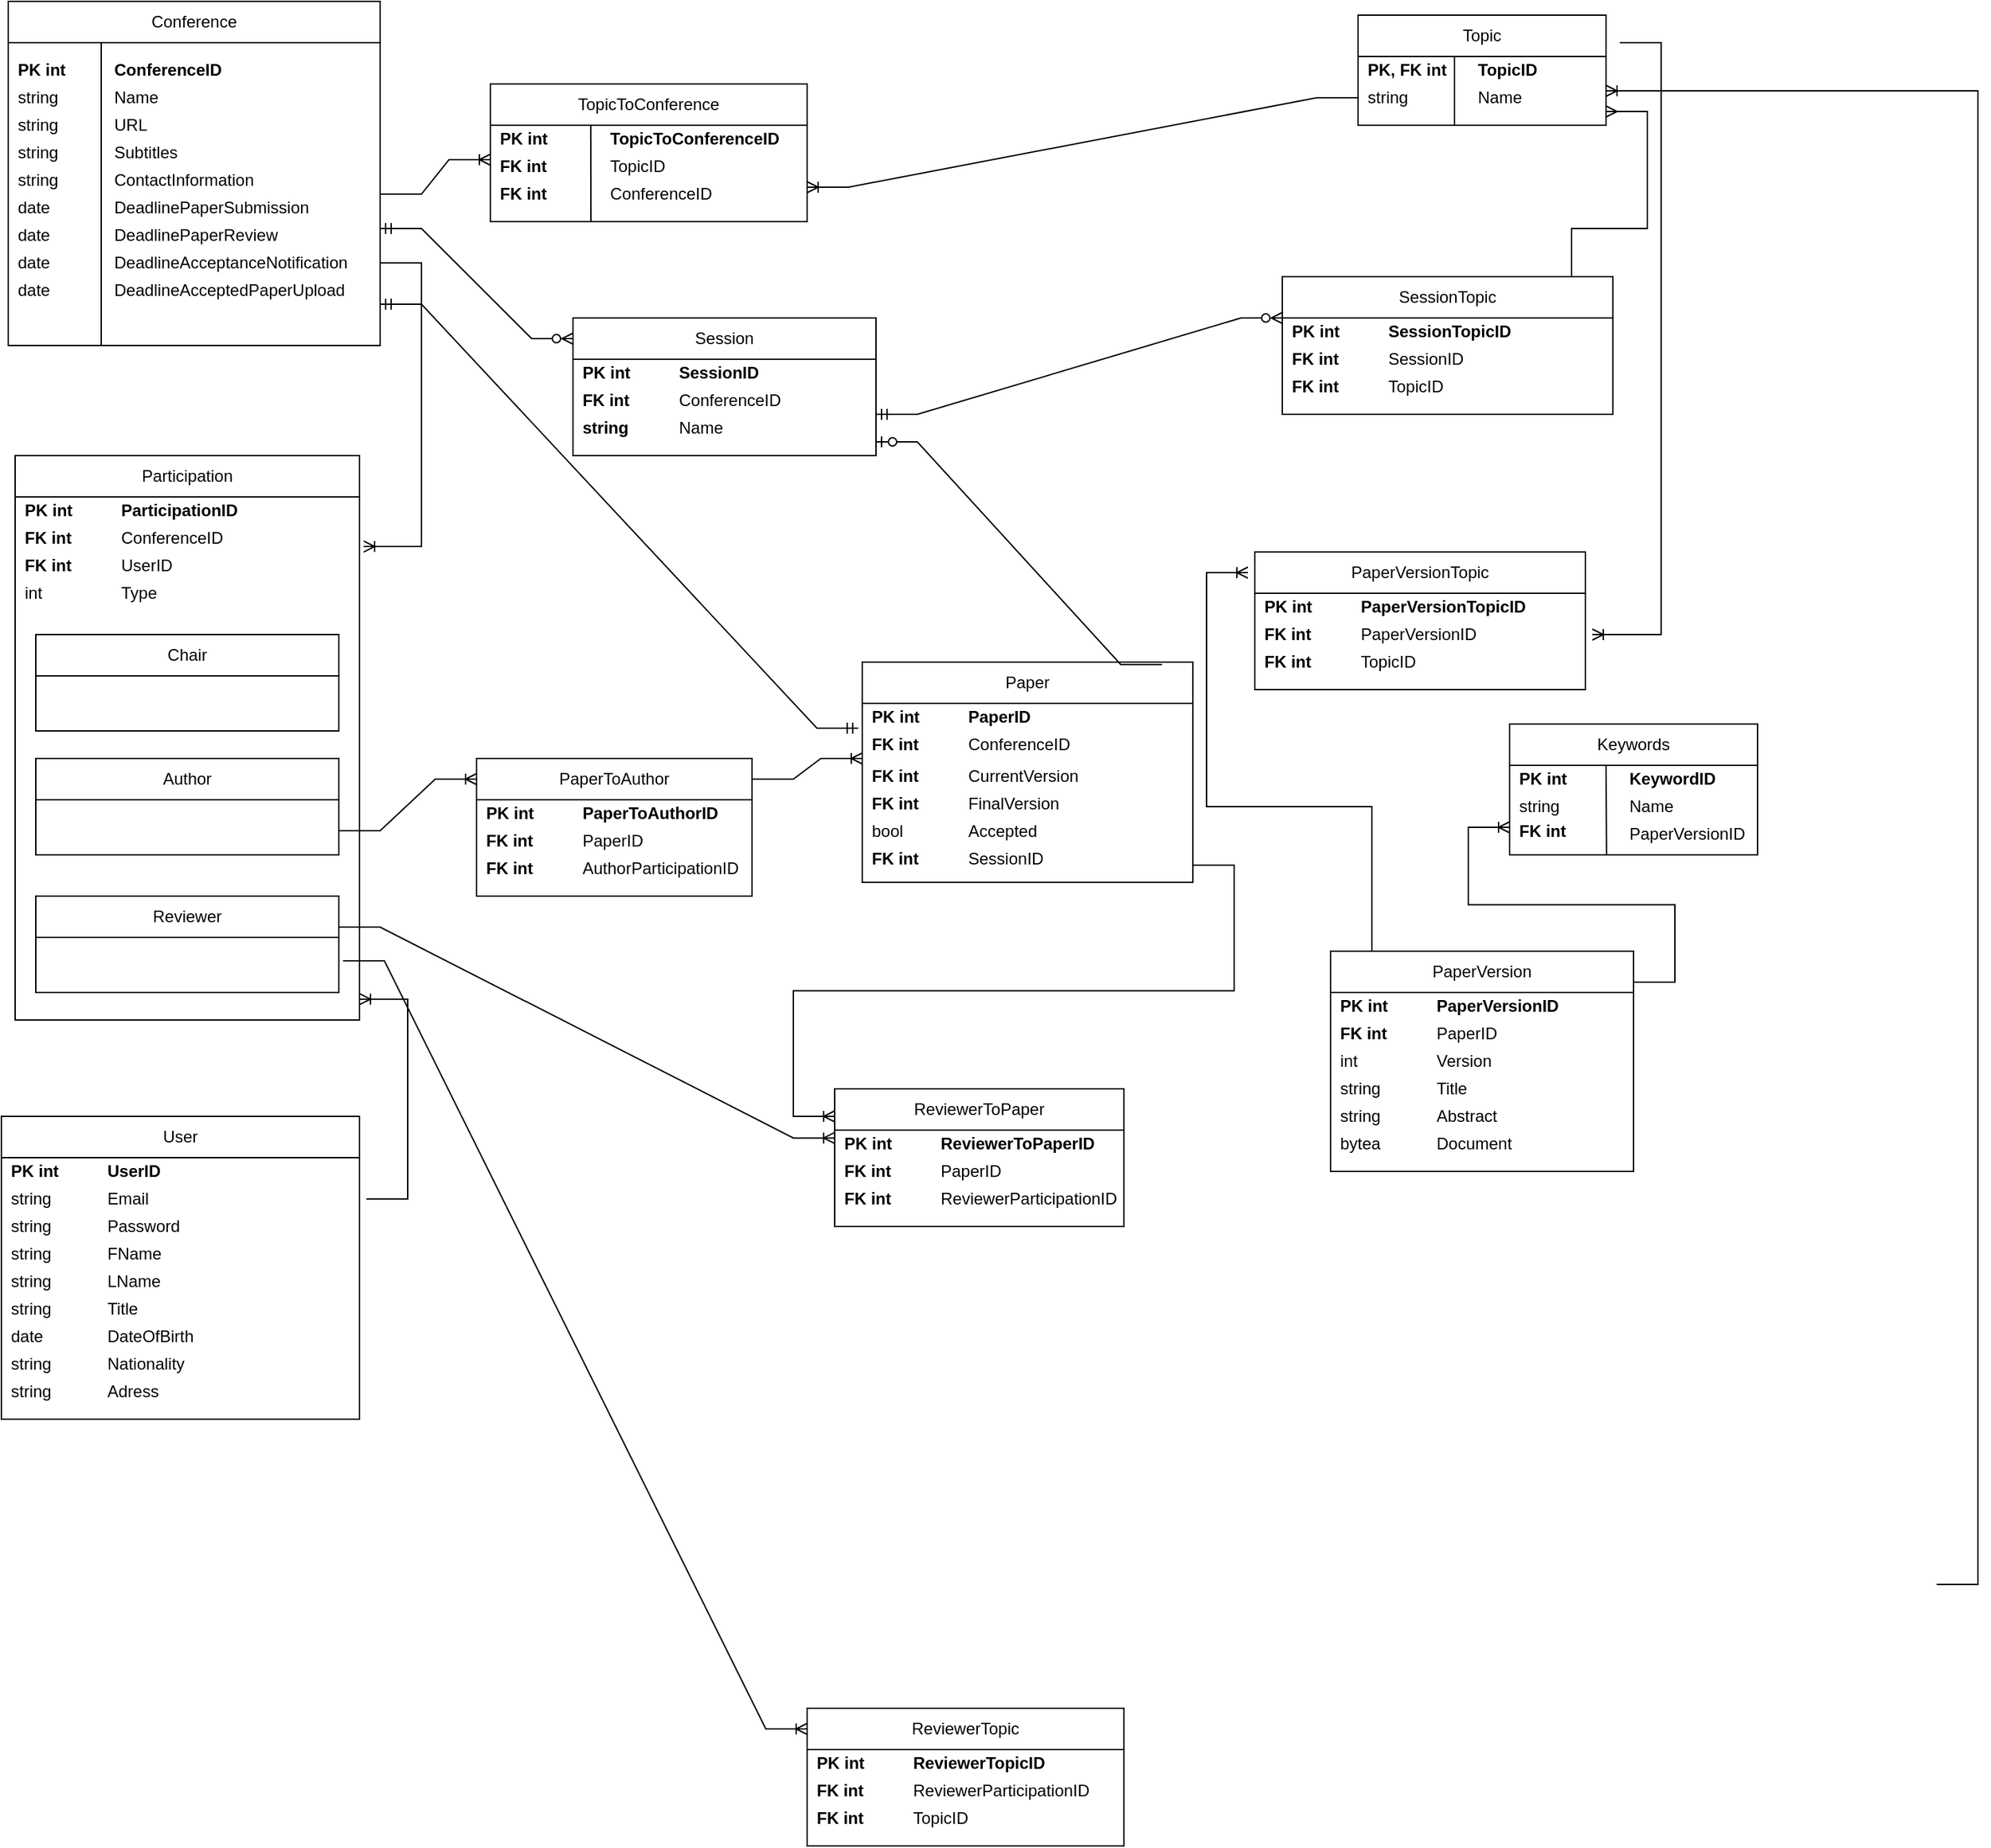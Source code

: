 <mxfile version="17.1.3" type="github">
  <diagram id="u2Ygboj-zfLdWeffpqkM" name="Page-1">
    <mxGraphModel dx="1138" dy="604" grid="1" gridSize="10" guides="1" tooltips="1" connect="1" arrows="1" fold="1" page="1" pageScale="1" pageWidth="850" pageHeight="1100" math="0" shadow="0">
      <root>
        <mxCell id="0" />
        <mxCell id="1" parent="0" />
        <mxCell id="QgBrxl4_QCWRq82KucZh-1" value="" style="rounded=0;whiteSpace=wrap;html=1;" vertex="1" parent="1">
          <mxGeometry x="20" y="30" width="270" height="250" as="geometry" />
        </mxCell>
        <mxCell id="QgBrxl4_QCWRq82KucZh-2" value="Conference" style="text;html=1;strokeColor=default;fillColor=none;align=center;verticalAlign=middle;whiteSpace=wrap;rounded=0;" vertex="1" parent="1">
          <mxGeometry x="20" y="30" width="270" height="30" as="geometry" />
        </mxCell>
        <mxCell id="QgBrxl4_QCWRq82KucZh-3" value="ConferenceID" style="text;html=1;strokeColor=none;fillColor=none;align=left;verticalAlign=middle;whiteSpace=wrap;rounded=0;spacingLeft=5;fontStyle=1" vertex="1" parent="1">
          <mxGeometry x="90" y="70" width="200" height="20" as="geometry" />
        </mxCell>
        <mxCell id="QgBrxl4_QCWRq82KucZh-5" value="Name" style="text;html=1;strokeColor=none;fillColor=none;align=left;verticalAlign=middle;whiteSpace=wrap;rounded=0;spacingLeft=5;" vertex="1" parent="1">
          <mxGeometry x="90" y="90" width="200" height="20" as="geometry" />
        </mxCell>
        <mxCell id="QgBrxl4_QCWRq82KucZh-6" value="URL" style="text;html=1;strokeColor=none;fillColor=none;align=left;verticalAlign=middle;whiteSpace=wrap;rounded=0;spacingLeft=5;" vertex="1" parent="1">
          <mxGeometry x="90" y="110" width="200" height="20" as="geometry" />
        </mxCell>
        <mxCell id="QgBrxl4_QCWRq82KucZh-7" value="Subtitles" style="text;html=1;strokeColor=none;fillColor=none;align=left;verticalAlign=middle;whiteSpace=wrap;rounded=0;spacingLeft=5;" vertex="1" parent="1">
          <mxGeometry x="90" y="130" width="200" height="20" as="geometry" />
        </mxCell>
        <mxCell id="QgBrxl4_QCWRq82KucZh-8" value="ContactInformation" style="text;html=1;strokeColor=none;fillColor=none;align=left;verticalAlign=middle;whiteSpace=wrap;rounded=0;spacingLeft=5;" vertex="1" parent="1">
          <mxGeometry x="90" y="150" width="200" height="20" as="geometry" />
        </mxCell>
        <mxCell id="QgBrxl4_QCWRq82KucZh-9" value="DeadlinePaperSubmission" style="text;html=1;strokeColor=none;fillColor=none;align=left;verticalAlign=middle;whiteSpace=wrap;rounded=0;spacingLeft=5;" vertex="1" parent="1">
          <mxGeometry x="90" y="170" width="200" height="20" as="geometry" />
        </mxCell>
        <mxCell id="QgBrxl4_QCWRq82KucZh-10" value="DeadlinePaperReview" style="text;html=1;strokeColor=none;fillColor=none;align=left;verticalAlign=middle;whiteSpace=wrap;rounded=0;spacingLeft=5;" vertex="1" parent="1">
          <mxGeometry x="90" y="190" width="200" height="20" as="geometry" />
        </mxCell>
        <mxCell id="QgBrxl4_QCWRq82KucZh-11" value="DeadlineAcceptanceNotification" style="text;html=1;strokeColor=none;fillColor=none;align=left;verticalAlign=middle;whiteSpace=wrap;rounded=0;spacingLeft=5;" vertex="1" parent="1">
          <mxGeometry x="90" y="210" width="200" height="20" as="geometry" />
        </mxCell>
        <mxCell id="QgBrxl4_QCWRq82KucZh-12" value="DeadlineAcceptedPaperUpload" style="text;html=1;strokeColor=none;fillColor=none;align=left;verticalAlign=middle;whiteSpace=wrap;rounded=0;spacingLeft=5;" vertex="1" parent="1">
          <mxGeometry x="90" y="230" width="200" height="20" as="geometry" />
        </mxCell>
        <mxCell id="QgBrxl4_QCWRq82KucZh-13" value="PK int" style="text;html=1;strokeColor=none;fillColor=none;align=left;verticalAlign=middle;whiteSpace=wrap;rounded=0;spacingLeft=5;fontStyle=1" vertex="1" parent="1">
          <mxGeometry x="20" y="70" width="70" height="20" as="geometry" />
        </mxCell>
        <mxCell id="QgBrxl4_QCWRq82KucZh-14" value="string" style="text;html=1;strokeColor=none;fillColor=none;align=left;verticalAlign=middle;whiteSpace=wrap;rounded=0;spacingLeft=5;" vertex="1" parent="1">
          <mxGeometry x="20" y="90" width="70" height="20" as="geometry" />
        </mxCell>
        <mxCell id="QgBrxl4_QCWRq82KucZh-15" value="string" style="text;html=1;strokeColor=none;fillColor=none;align=left;verticalAlign=middle;whiteSpace=wrap;rounded=0;spacingLeft=5;" vertex="1" parent="1">
          <mxGeometry x="20" y="110" width="70" height="20" as="geometry" />
        </mxCell>
        <mxCell id="QgBrxl4_QCWRq82KucZh-16" value="string" style="text;html=1;strokeColor=none;fillColor=none;align=left;verticalAlign=middle;whiteSpace=wrap;rounded=0;spacingLeft=5;" vertex="1" parent="1">
          <mxGeometry x="20" y="130" width="70" height="20" as="geometry" />
        </mxCell>
        <mxCell id="QgBrxl4_QCWRq82KucZh-17" value="string" style="text;html=1;strokeColor=none;fillColor=none;align=left;verticalAlign=middle;whiteSpace=wrap;rounded=0;spacingLeft=5;" vertex="1" parent="1">
          <mxGeometry x="20" y="150" width="70" height="20" as="geometry" />
        </mxCell>
        <mxCell id="QgBrxl4_QCWRq82KucZh-18" value="date" style="text;html=1;strokeColor=none;fillColor=none;align=left;verticalAlign=middle;whiteSpace=wrap;rounded=0;spacingLeft=5;" vertex="1" parent="1">
          <mxGeometry x="20" y="170" width="70" height="20" as="geometry" />
        </mxCell>
        <mxCell id="QgBrxl4_QCWRq82KucZh-19" value="date" style="text;html=1;strokeColor=none;fillColor=none;align=left;verticalAlign=middle;whiteSpace=wrap;rounded=0;spacingLeft=5;" vertex="1" parent="1">
          <mxGeometry x="20" y="190" width="70" height="20" as="geometry" />
        </mxCell>
        <mxCell id="QgBrxl4_QCWRq82KucZh-20" value="date" style="text;html=1;strokeColor=none;fillColor=none;align=left;verticalAlign=middle;whiteSpace=wrap;rounded=0;spacingLeft=5;" vertex="1" parent="1">
          <mxGeometry x="20" y="210" width="70" height="20" as="geometry" />
        </mxCell>
        <mxCell id="QgBrxl4_QCWRq82KucZh-21" value="date" style="text;html=1;strokeColor=none;fillColor=none;align=left;verticalAlign=middle;whiteSpace=wrap;rounded=0;spacingLeft=5;" vertex="1" parent="1">
          <mxGeometry x="20" y="230" width="70" height="20" as="geometry" />
        </mxCell>
        <mxCell id="QgBrxl4_QCWRq82KucZh-22" value="" style="endArrow=none;html=1;rounded=0;entryX=0.25;entryY=1;entryDx=0;entryDy=0;exitX=0.25;exitY=1;exitDx=0;exitDy=0;" edge="1" parent="1" source="QgBrxl4_QCWRq82KucZh-1" target="QgBrxl4_QCWRq82KucZh-2">
          <mxGeometry width="50" height="50" relative="1" as="geometry">
            <mxPoint x="400" y="360" as="sourcePoint" />
            <mxPoint x="450" y="310" as="targetPoint" />
          </mxGeometry>
        </mxCell>
        <mxCell id="QgBrxl4_QCWRq82KucZh-23" value="" style="rounded=0;whiteSpace=wrap;html=1;strokeColor=default;" vertex="1" parent="1">
          <mxGeometry x="1000" y="40" width="180" height="80" as="geometry" />
        </mxCell>
        <mxCell id="QgBrxl4_QCWRq82KucZh-24" value="Topic" style="text;html=1;strokeColor=default;fillColor=none;align=center;verticalAlign=middle;whiteSpace=wrap;rounded=0;" vertex="1" parent="1">
          <mxGeometry x="1000" y="40" width="180" height="30" as="geometry" />
        </mxCell>
        <mxCell id="QgBrxl4_QCWRq82KucZh-26" value="TopicID" style="text;html=1;strokeColor=none;fillColor=none;align=left;verticalAlign=middle;whiteSpace=wrap;rounded=0;spacingLeft=5;fontStyle=1" vertex="1" parent="1">
          <mxGeometry x="1080" y="70" width="100" height="20" as="geometry" />
        </mxCell>
        <mxCell id="QgBrxl4_QCWRq82KucZh-28" value="PK, FK int" style="text;html=1;strokeColor=none;fillColor=none;align=left;verticalAlign=middle;whiteSpace=wrap;rounded=0;spacingLeft=5;fontStyle=1" vertex="1" parent="1">
          <mxGeometry x="1000" y="70" width="70" height="20" as="geometry" />
        </mxCell>
        <mxCell id="QgBrxl4_QCWRq82KucZh-29" value="string" style="text;html=1;strokeColor=none;fillColor=none;align=left;verticalAlign=middle;whiteSpace=wrap;rounded=0;spacingLeft=5;fontStyle=0" vertex="1" parent="1">
          <mxGeometry x="1000" y="90" width="70" height="20" as="geometry" />
        </mxCell>
        <mxCell id="QgBrxl4_QCWRq82KucZh-31" value="Name" style="text;html=1;strokeColor=none;fillColor=none;align=left;verticalAlign=middle;whiteSpace=wrap;rounded=0;spacingLeft=5;fontStyle=0" vertex="1" parent="1">
          <mxGeometry x="1080" y="90" width="100" height="20" as="geometry" />
        </mxCell>
        <mxCell id="QgBrxl4_QCWRq82KucZh-32" value="" style="rounded=0;whiteSpace=wrap;html=1;strokeColor=default;" vertex="1" parent="1">
          <mxGeometry x="370" y="90" width="230" height="100" as="geometry" />
        </mxCell>
        <mxCell id="QgBrxl4_QCWRq82KucZh-33" value="TopicToConference" style="text;html=1;strokeColor=default;fillColor=none;align=center;verticalAlign=middle;whiteSpace=wrap;rounded=0;" vertex="1" parent="1">
          <mxGeometry x="370" y="90" width="230" height="30" as="geometry" />
        </mxCell>
        <mxCell id="QgBrxl4_QCWRq82KucZh-34" value="TopicToConferenceID" style="text;html=1;strokeColor=none;fillColor=none;align=left;verticalAlign=middle;whiteSpace=wrap;rounded=0;spacingLeft=5;fontStyle=1" vertex="1" parent="1">
          <mxGeometry x="450" y="120" width="110" height="20" as="geometry" />
        </mxCell>
        <mxCell id="QgBrxl4_QCWRq82KucZh-35" value="PK int" style="text;html=1;strokeColor=none;fillColor=none;align=left;verticalAlign=middle;whiteSpace=wrap;rounded=0;spacingLeft=5;fontStyle=1" vertex="1" parent="1">
          <mxGeometry x="370" y="120" width="70" height="20" as="geometry" />
        </mxCell>
        <mxCell id="QgBrxl4_QCWRq82KucZh-36" value="" style="endArrow=none;html=1;rounded=0;entryX=1;entryY=0;entryDx=0;entryDy=0;" edge="1" parent="1" target="QgBrxl4_QCWRq82KucZh-28">
          <mxGeometry width="50" height="50" relative="1" as="geometry">
            <mxPoint x="1070" y="120" as="sourcePoint" />
            <mxPoint x="820" y="290" as="targetPoint" />
          </mxGeometry>
        </mxCell>
        <mxCell id="QgBrxl4_QCWRq82KucZh-37" value="TopicID" style="text;html=1;strokeColor=none;fillColor=none;align=left;verticalAlign=middle;whiteSpace=wrap;rounded=0;spacingLeft=5;fontStyle=0" vertex="1" parent="1">
          <mxGeometry x="450" y="140" width="110" height="20" as="geometry" />
        </mxCell>
        <mxCell id="QgBrxl4_QCWRq82KucZh-38" value="FK int" style="text;html=1;strokeColor=none;fillColor=none;align=left;verticalAlign=middle;whiteSpace=wrap;rounded=0;spacingLeft=5;fontStyle=1" vertex="1" parent="1">
          <mxGeometry x="370" y="140" width="70" height="20" as="geometry" />
        </mxCell>
        <mxCell id="QgBrxl4_QCWRq82KucZh-39" value="ConferenceID" style="text;html=1;strokeColor=none;fillColor=none;align=left;verticalAlign=middle;whiteSpace=wrap;rounded=0;spacingLeft=5;fontStyle=0" vertex="1" parent="1">
          <mxGeometry x="450" y="160" width="110" height="20" as="geometry" />
        </mxCell>
        <mxCell id="QgBrxl4_QCWRq82KucZh-40" value="FK int" style="text;html=1;strokeColor=none;fillColor=none;align=left;verticalAlign=middle;whiteSpace=wrap;rounded=0;spacingLeft=5;fontStyle=1" vertex="1" parent="1">
          <mxGeometry x="370" y="160" width="70" height="20" as="geometry" />
        </mxCell>
        <mxCell id="QgBrxl4_QCWRq82KucZh-41" value="" style="edgeStyle=entityRelationEdgeStyle;fontSize=12;html=1;endArrow=ERoneToMany;rounded=0;exitX=1;exitY=0;exitDx=0;exitDy=0;entryX=0;entryY=0.25;entryDx=0;entryDy=0;" edge="1" parent="1" source="QgBrxl4_QCWRq82KucZh-9" target="QgBrxl4_QCWRq82KucZh-38">
          <mxGeometry width="100" height="100" relative="1" as="geometry">
            <mxPoint x="370" y="380" as="sourcePoint" />
            <mxPoint x="470" y="280" as="targetPoint" />
          </mxGeometry>
        </mxCell>
        <mxCell id="QgBrxl4_QCWRq82KucZh-42" value="" style="edgeStyle=entityRelationEdgeStyle;fontSize=12;html=1;endArrow=ERoneToMany;rounded=0;exitX=0;exitY=0.5;exitDx=0;exitDy=0;entryX=1;entryY=0.75;entryDx=0;entryDy=0;" edge="1" parent="1" source="QgBrxl4_QCWRq82KucZh-29" target="QgBrxl4_QCWRq82KucZh-32">
          <mxGeometry width="100" height="100" relative="1" as="geometry">
            <mxPoint x="370" y="380" as="sourcePoint" />
            <mxPoint x="470" y="280" as="targetPoint" />
          </mxGeometry>
        </mxCell>
        <mxCell id="QgBrxl4_QCWRq82KucZh-43" value="" style="endArrow=none;html=1;rounded=0;entryX=0.317;entryY=1;entryDx=0;entryDy=0;entryPerimeter=0;" edge="1" parent="1" target="QgBrxl4_QCWRq82KucZh-33">
          <mxGeometry width="50" height="50" relative="1" as="geometry">
            <mxPoint x="443" y="190" as="sourcePoint" />
            <mxPoint x="450" y="310" as="targetPoint" />
          </mxGeometry>
        </mxCell>
        <mxCell id="QgBrxl4_QCWRq82KucZh-44" value="" style="rounded=0;whiteSpace=wrap;html=1;strokeColor=default;" vertex="1" parent="1">
          <mxGeometry x="15" y="840" width="260" height="220" as="geometry" />
        </mxCell>
        <mxCell id="QgBrxl4_QCWRq82KucZh-45" value="User" style="text;html=1;strokeColor=default;fillColor=none;align=center;verticalAlign=middle;whiteSpace=wrap;rounded=0;" vertex="1" parent="1">
          <mxGeometry x="15" y="840" width="260" height="30" as="geometry" />
        </mxCell>
        <mxCell id="QgBrxl4_QCWRq82KucZh-48" value="UserID" style="text;html=1;strokeColor=none;fillColor=none;align=left;verticalAlign=middle;whiteSpace=wrap;rounded=0;spacingLeft=5;fontStyle=1" vertex="1" parent="1">
          <mxGeometry x="85" y="870" width="190" height="20" as="geometry" />
        </mxCell>
        <mxCell id="QgBrxl4_QCWRq82KucZh-49" value="PK int" style="text;html=1;strokeColor=none;fillColor=none;align=left;verticalAlign=middle;whiteSpace=wrap;rounded=0;spacingLeft=5;fontStyle=1" vertex="1" parent="1">
          <mxGeometry x="15" y="870" width="70" height="20" as="geometry" />
        </mxCell>
        <mxCell id="QgBrxl4_QCWRq82KucZh-50" value="FName" style="text;html=1;strokeColor=none;fillColor=none;align=left;verticalAlign=middle;whiteSpace=wrap;rounded=0;spacingLeft=5;fontStyle=0" vertex="1" parent="1">
          <mxGeometry x="85" y="930" width="190" height="20" as="geometry" />
        </mxCell>
        <mxCell id="QgBrxl4_QCWRq82KucZh-51" value="string" style="text;html=1;strokeColor=none;fillColor=none;align=left;verticalAlign=middle;whiteSpace=wrap;rounded=0;spacingLeft=5;fontStyle=0" vertex="1" parent="1">
          <mxGeometry x="15" y="930" width="70" height="20" as="geometry" />
        </mxCell>
        <mxCell id="QgBrxl4_QCWRq82KucZh-52" value="LName" style="text;html=1;strokeColor=none;fillColor=none;align=left;verticalAlign=middle;whiteSpace=wrap;rounded=0;spacingLeft=5;fontStyle=0" vertex="1" parent="1">
          <mxGeometry x="85" y="950" width="190" height="20" as="geometry" />
        </mxCell>
        <mxCell id="QgBrxl4_QCWRq82KucZh-53" value="string" style="text;html=1;strokeColor=none;fillColor=none;align=left;verticalAlign=middle;whiteSpace=wrap;rounded=0;spacingLeft=5;fontStyle=0" vertex="1" parent="1">
          <mxGeometry x="15" y="950" width="70" height="20" as="geometry" />
        </mxCell>
        <mxCell id="QgBrxl4_QCWRq82KucZh-54" value="Title" style="text;html=1;strokeColor=none;fillColor=none;align=left;verticalAlign=middle;whiteSpace=wrap;rounded=0;spacingLeft=5;fontStyle=0" vertex="1" parent="1">
          <mxGeometry x="85" y="970" width="190" height="20" as="geometry" />
        </mxCell>
        <mxCell id="QgBrxl4_QCWRq82KucZh-55" value="string" style="text;html=1;strokeColor=none;fillColor=none;align=left;verticalAlign=middle;whiteSpace=wrap;rounded=0;spacingLeft=5;fontStyle=0" vertex="1" parent="1">
          <mxGeometry x="15" y="970" width="70" height="20" as="geometry" />
        </mxCell>
        <mxCell id="QgBrxl4_QCWRq82KucZh-56" value="DateOfBirth" style="text;html=1;strokeColor=none;fillColor=none;align=left;verticalAlign=middle;whiteSpace=wrap;rounded=0;spacingLeft=5;fontStyle=0" vertex="1" parent="1">
          <mxGeometry x="85" y="990" width="190" height="20" as="geometry" />
        </mxCell>
        <mxCell id="QgBrxl4_QCWRq82KucZh-57" value="date" style="text;html=1;strokeColor=none;fillColor=none;align=left;verticalAlign=middle;whiteSpace=wrap;rounded=0;spacingLeft=5;fontStyle=0" vertex="1" parent="1">
          <mxGeometry x="15" y="990" width="70" height="20" as="geometry" />
        </mxCell>
        <mxCell id="QgBrxl4_QCWRq82KucZh-59" value="Nationality" style="text;html=1;strokeColor=none;fillColor=none;align=left;verticalAlign=middle;whiteSpace=wrap;rounded=0;spacingLeft=5;fontStyle=0" vertex="1" parent="1">
          <mxGeometry x="85" y="1010" width="190" height="20" as="geometry" />
        </mxCell>
        <mxCell id="QgBrxl4_QCWRq82KucZh-60" value="string" style="text;html=1;strokeColor=none;fillColor=none;align=left;verticalAlign=middle;whiteSpace=wrap;rounded=0;spacingLeft=5;fontStyle=0" vertex="1" parent="1">
          <mxGeometry x="15" y="1010" width="70" height="20" as="geometry" />
        </mxCell>
        <mxCell id="QgBrxl4_QCWRq82KucZh-61" value="Adress" style="text;html=1;strokeColor=none;fillColor=none;align=left;verticalAlign=middle;whiteSpace=wrap;rounded=0;spacingLeft=5;fontStyle=0" vertex="1" parent="1">
          <mxGeometry x="85" y="1030" width="190" height="20" as="geometry" />
        </mxCell>
        <mxCell id="QgBrxl4_QCWRq82KucZh-62" value="string" style="text;html=1;strokeColor=none;fillColor=none;align=left;verticalAlign=middle;whiteSpace=wrap;rounded=0;spacingLeft=5;fontStyle=0" vertex="1" parent="1">
          <mxGeometry x="15" y="1030" width="70" height="20" as="geometry" />
        </mxCell>
        <mxCell id="QgBrxl4_QCWRq82KucZh-76" value="Password" style="text;html=1;strokeColor=none;fillColor=none;align=left;verticalAlign=middle;whiteSpace=wrap;rounded=0;spacingLeft=5;fontStyle=0" vertex="1" parent="1">
          <mxGeometry x="85" y="910" width="190" height="20" as="geometry" />
        </mxCell>
        <mxCell id="QgBrxl4_QCWRq82KucZh-77" value="string" style="text;html=1;strokeColor=none;fillColor=none;align=left;verticalAlign=middle;whiteSpace=wrap;rounded=0;spacingLeft=5;fontStyle=0" vertex="1" parent="1">
          <mxGeometry x="15" y="910" width="70" height="20" as="geometry" />
        </mxCell>
        <mxCell id="QgBrxl4_QCWRq82KucZh-78" value="Email" style="text;html=1;strokeColor=none;fillColor=none;align=left;verticalAlign=middle;whiteSpace=wrap;rounded=0;spacingLeft=5;fontStyle=0" vertex="1" parent="1">
          <mxGeometry x="85" y="890" width="190" height="20" as="geometry" />
        </mxCell>
        <mxCell id="QgBrxl4_QCWRq82KucZh-79" value="string" style="text;html=1;strokeColor=none;fillColor=none;align=left;verticalAlign=middle;whiteSpace=wrap;rounded=0;spacingLeft=5;fontStyle=0" vertex="1" parent="1">
          <mxGeometry x="15" y="890" width="70" height="20" as="geometry" />
        </mxCell>
        <mxCell id="QgBrxl4_QCWRq82KucZh-80" value="" style="rounded=0;whiteSpace=wrap;html=1;strokeColor=default;" vertex="1" parent="1">
          <mxGeometry x="25" y="360" width="250" height="410" as="geometry" />
        </mxCell>
        <mxCell id="QgBrxl4_QCWRq82KucZh-81" value="Participation" style="text;html=1;strokeColor=default;fillColor=none;align=center;verticalAlign=middle;whiteSpace=wrap;rounded=0;" vertex="1" parent="1">
          <mxGeometry x="25" y="360" width="250" height="30" as="geometry" />
        </mxCell>
        <mxCell id="QgBrxl4_QCWRq82KucZh-84" value="" style="edgeStyle=entityRelationEdgeStyle;fontSize=12;html=1;endArrow=ERoneToMany;rounded=0;strokeColor=default;entryX=1.012;entryY=0.161;entryDx=0;entryDy=0;entryPerimeter=0;" edge="1" parent="1" source="QgBrxl4_QCWRq82KucZh-11" target="QgBrxl4_QCWRq82KucZh-80">
          <mxGeometry width="100" height="100" relative="1" as="geometry">
            <mxPoint x="350" y="250" as="sourcePoint" />
            <mxPoint x="205" y="170" as="targetPoint" />
          </mxGeometry>
        </mxCell>
        <mxCell id="QgBrxl4_QCWRq82KucZh-86" value="ParticipationID" style="text;html=1;strokeColor=none;fillColor=none;align=left;verticalAlign=middle;whiteSpace=wrap;rounded=0;spacingLeft=5;fontStyle=1" vertex="1" parent="1">
          <mxGeometry x="95" y="390" width="175" height="20" as="geometry" />
        </mxCell>
        <mxCell id="QgBrxl4_QCWRq82KucZh-87" value="PK int" style="text;html=1;strokeColor=none;fillColor=none;align=left;verticalAlign=middle;whiteSpace=wrap;rounded=0;spacingLeft=5;fontStyle=1" vertex="1" parent="1">
          <mxGeometry x="25" y="390" width="70" height="20" as="geometry" />
        </mxCell>
        <mxCell id="QgBrxl4_QCWRq82KucZh-88" value="ConferenceID" style="text;html=1;strokeColor=none;fillColor=none;align=left;verticalAlign=middle;whiteSpace=wrap;rounded=0;spacingLeft=5;fontStyle=0" vertex="1" parent="1">
          <mxGeometry x="95" y="410" width="190" height="20" as="geometry" />
        </mxCell>
        <mxCell id="QgBrxl4_QCWRq82KucZh-89" value="FK int" style="text;html=1;strokeColor=none;fillColor=none;align=left;verticalAlign=middle;whiteSpace=wrap;rounded=0;spacingLeft=5;fontStyle=1" vertex="1" parent="1">
          <mxGeometry x="25" y="410" width="70" height="20" as="geometry" />
        </mxCell>
        <mxCell id="QgBrxl4_QCWRq82KucZh-92" value="UserID" style="text;html=1;strokeColor=none;fillColor=none;align=left;verticalAlign=middle;whiteSpace=wrap;rounded=0;spacingLeft=5;fontStyle=0" vertex="1" parent="1">
          <mxGeometry x="95" y="430" width="190" height="20" as="geometry" />
        </mxCell>
        <mxCell id="QgBrxl4_QCWRq82KucZh-93" value="FK int" style="text;html=1;strokeColor=none;fillColor=none;align=left;verticalAlign=middle;whiteSpace=wrap;rounded=0;spacingLeft=5;fontStyle=1" vertex="1" parent="1">
          <mxGeometry x="25" y="430" width="70" height="20" as="geometry" />
        </mxCell>
        <mxCell id="QgBrxl4_QCWRq82KucZh-95" value="" style="edgeStyle=entityRelationEdgeStyle;fontSize=12;html=1;endArrow=ERoneToMany;rounded=0;strokeColor=default;entryX=1;entryY=0.963;entryDx=0;entryDy=0;entryPerimeter=0;" edge="1" parent="1" target="QgBrxl4_QCWRq82KucZh-80">
          <mxGeometry width="100" height="100" relative="1" as="geometry">
            <mxPoint x="280" y="900" as="sourcePoint" />
            <mxPoint x="500" y="730" as="targetPoint" />
          </mxGeometry>
        </mxCell>
        <mxCell id="QgBrxl4_QCWRq82KucZh-96" value="Type" style="text;html=1;strokeColor=none;fillColor=none;align=left;verticalAlign=middle;whiteSpace=wrap;rounded=0;spacingLeft=5;fontStyle=0" vertex="1" parent="1">
          <mxGeometry x="95" y="450" width="190" height="20" as="geometry" />
        </mxCell>
        <mxCell id="QgBrxl4_QCWRq82KucZh-97" value="int" style="text;html=1;strokeColor=none;fillColor=none;align=left;verticalAlign=middle;whiteSpace=wrap;rounded=0;spacingLeft=5;fontStyle=0" vertex="1" parent="1">
          <mxGeometry x="25" y="450" width="70" height="20" as="geometry" />
        </mxCell>
        <mxCell id="QgBrxl4_QCWRq82KucZh-98" value="" style="rounded=0;whiteSpace=wrap;html=1;strokeColor=default;" vertex="1" parent="1">
          <mxGeometry x="40" y="490" width="220" height="70" as="geometry" />
        </mxCell>
        <mxCell id="QgBrxl4_QCWRq82KucZh-99" value="Chair" style="text;html=1;strokeColor=default;fillColor=none;align=center;verticalAlign=middle;whiteSpace=wrap;rounded=0;" vertex="1" parent="1">
          <mxGeometry x="40" y="490" width="220" height="30" as="geometry" />
        </mxCell>
        <mxCell id="QgBrxl4_QCWRq82KucZh-102" value="" style="rounded=0;whiteSpace=wrap;html=1;strokeColor=default;" vertex="1" parent="1">
          <mxGeometry x="40" y="580" width="220" height="70" as="geometry" />
        </mxCell>
        <mxCell id="QgBrxl4_QCWRq82KucZh-103" value="Author" style="text;html=1;strokeColor=default;fillColor=none;align=center;verticalAlign=middle;whiteSpace=wrap;rounded=0;" vertex="1" parent="1">
          <mxGeometry x="40" y="580" width="220" height="30" as="geometry" />
        </mxCell>
        <mxCell id="QgBrxl4_QCWRq82KucZh-104" value="" style="rounded=0;whiteSpace=wrap;html=1;strokeColor=default;" vertex="1" parent="1">
          <mxGeometry x="40" y="680" width="220" height="70" as="geometry" />
        </mxCell>
        <mxCell id="QgBrxl4_QCWRq82KucZh-105" value="Reviewer" style="text;html=1;strokeColor=default;fillColor=none;align=center;verticalAlign=middle;whiteSpace=wrap;rounded=0;" vertex="1" parent="1">
          <mxGeometry x="40" y="680" width="220" height="30" as="geometry" />
        </mxCell>
        <mxCell id="QgBrxl4_QCWRq82KucZh-106" value="" style="rounded=0;whiteSpace=wrap;html=1;strokeColor=default;" vertex="1" parent="1">
          <mxGeometry x="600" y="1270" width="230" height="100" as="geometry" />
        </mxCell>
        <mxCell id="QgBrxl4_QCWRq82KucZh-107" value="ReviewerTopic" style="text;html=1;strokeColor=default;fillColor=none;align=center;verticalAlign=middle;whiteSpace=wrap;rounded=0;" vertex="1" parent="1">
          <mxGeometry x="600" y="1270" width="230" height="30" as="geometry" />
        </mxCell>
        <mxCell id="QgBrxl4_QCWRq82KucZh-108" value="ReviewerTopicID" style="text;html=1;strokeColor=none;fillColor=none;align=left;verticalAlign=middle;whiteSpace=wrap;rounded=0;spacingLeft=5;fontStyle=1" vertex="1" parent="1">
          <mxGeometry x="670" y="1300" width="150" height="20" as="geometry" />
        </mxCell>
        <mxCell id="QgBrxl4_QCWRq82KucZh-109" value="PK int" style="text;html=1;strokeColor=none;fillColor=none;align=left;verticalAlign=middle;whiteSpace=wrap;rounded=0;spacingLeft=5;fontStyle=1" vertex="1" parent="1">
          <mxGeometry x="600" y="1300" width="70" height="20" as="geometry" />
        </mxCell>
        <mxCell id="QgBrxl4_QCWRq82KucZh-110" value="ReviewerParticipationID" style="text;html=1;strokeColor=none;fillColor=none;align=left;verticalAlign=middle;whiteSpace=wrap;rounded=0;spacingLeft=5;fontStyle=0" vertex="1" parent="1">
          <mxGeometry x="670" y="1320" width="150" height="20" as="geometry" />
        </mxCell>
        <mxCell id="QgBrxl4_QCWRq82KucZh-111" value="FK int" style="text;html=1;strokeColor=none;fillColor=none;align=left;verticalAlign=middle;whiteSpace=wrap;rounded=0;spacingLeft=5;fontStyle=1" vertex="1" parent="1">
          <mxGeometry x="600" y="1320" width="70" height="20" as="geometry" />
        </mxCell>
        <mxCell id="QgBrxl4_QCWRq82KucZh-112" value="TopicID" style="text;html=1;strokeColor=none;fillColor=none;align=left;verticalAlign=middle;whiteSpace=wrap;rounded=0;spacingLeft=5;fontStyle=0" vertex="1" parent="1">
          <mxGeometry x="670" y="1340" width="150" height="20" as="geometry" />
        </mxCell>
        <mxCell id="QgBrxl4_QCWRq82KucZh-113" value="FK int" style="text;html=1;strokeColor=none;fillColor=none;align=left;verticalAlign=middle;whiteSpace=wrap;rounded=0;spacingLeft=5;fontStyle=1" vertex="1" parent="1">
          <mxGeometry x="600" y="1340" width="70" height="20" as="geometry" />
        </mxCell>
        <mxCell id="QgBrxl4_QCWRq82KucZh-114" value="" style="edgeStyle=entityRelationEdgeStyle;fontSize=12;html=1;endArrow=ERoneToMany;rounded=0;strokeColor=default;entryX=1;entryY=0.25;entryDx=0;entryDy=0;" edge="1" parent="1" target="QgBrxl4_QCWRq82KucZh-31">
          <mxGeometry width="100" height="100" relative="1" as="geometry">
            <mxPoint x="1420" y="1180" as="sourcePoint" />
            <mxPoint x="450" y="420" as="targetPoint" />
          </mxGeometry>
        </mxCell>
        <mxCell id="QgBrxl4_QCWRq82KucZh-115" value="" style="edgeStyle=entityRelationEdgeStyle;fontSize=12;html=1;endArrow=ERoneToMany;rounded=0;strokeColor=default;exitX=1.014;exitY=0.671;exitDx=0;exitDy=0;entryX=0;entryY=0.5;entryDx=0;entryDy=0;exitPerimeter=0;" edge="1" parent="1" source="QgBrxl4_QCWRq82KucZh-104" target="QgBrxl4_QCWRq82KucZh-107">
          <mxGeometry width="100" height="100" relative="1" as="geometry">
            <mxPoint x="430" y="740" as="sourcePoint" />
            <mxPoint x="530" y="640" as="targetPoint" />
          </mxGeometry>
        </mxCell>
        <mxCell id="QgBrxl4_QCWRq82KucZh-116" value="" style="rounded=0;whiteSpace=wrap;html=1;strokeColor=default;" vertex="1" parent="1">
          <mxGeometry x="640" y="510" width="240" height="160" as="geometry" />
        </mxCell>
        <mxCell id="QgBrxl4_QCWRq82KucZh-117" value="Paper" style="text;html=1;strokeColor=default;fillColor=none;align=center;verticalAlign=middle;whiteSpace=wrap;rounded=0;" vertex="1" parent="1">
          <mxGeometry x="640" y="510" width="240" height="30" as="geometry" />
        </mxCell>
        <mxCell id="QgBrxl4_QCWRq82KucZh-118" value="PaperID" style="text;html=1;strokeColor=none;fillColor=none;align=left;verticalAlign=middle;whiteSpace=wrap;rounded=0;spacingLeft=5;fontStyle=1" vertex="1" parent="1">
          <mxGeometry x="710" y="540" width="170" height="20" as="geometry" />
        </mxCell>
        <mxCell id="QgBrxl4_QCWRq82KucZh-119" value="PK int" style="text;html=1;strokeColor=none;fillColor=none;align=left;verticalAlign=middle;whiteSpace=wrap;rounded=0;spacingLeft=5;fontStyle=1" vertex="1" parent="1">
          <mxGeometry x="640" y="540" width="70" height="20" as="geometry" />
        </mxCell>
        <mxCell id="QgBrxl4_QCWRq82KucZh-121" value="" style="rounded=0;whiteSpace=wrap;html=1;strokeColor=default;" vertex="1" parent="1">
          <mxGeometry x="925" y="430" width="240" height="100" as="geometry" />
        </mxCell>
        <mxCell id="QgBrxl4_QCWRq82KucZh-122" value="PaperVersionTopic" style="text;html=1;strokeColor=default;fillColor=none;align=center;verticalAlign=middle;whiteSpace=wrap;rounded=0;" vertex="1" parent="1">
          <mxGeometry x="925" y="430" width="240" height="30" as="geometry" />
        </mxCell>
        <mxCell id="QgBrxl4_QCWRq82KucZh-123" value="PaperVersionTopicID" style="text;html=1;strokeColor=none;fillColor=none;align=left;verticalAlign=middle;whiteSpace=wrap;rounded=0;spacingLeft=5;fontStyle=1" vertex="1" parent="1">
          <mxGeometry x="995" y="460" width="150" height="20" as="geometry" />
        </mxCell>
        <mxCell id="QgBrxl4_QCWRq82KucZh-124" value="PK int" style="text;html=1;strokeColor=none;fillColor=none;align=left;verticalAlign=middle;whiteSpace=wrap;rounded=0;spacingLeft=5;fontStyle=1" vertex="1" parent="1">
          <mxGeometry x="925" y="460" width="70" height="20" as="geometry" />
        </mxCell>
        <mxCell id="QgBrxl4_QCWRq82KucZh-125" value="PaperVersionID" style="text;html=1;strokeColor=none;fillColor=none;align=left;verticalAlign=middle;whiteSpace=wrap;rounded=0;spacingLeft=5;fontStyle=0" vertex="1" parent="1">
          <mxGeometry x="995" y="480" width="150" height="20" as="geometry" />
        </mxCell>
        <mxCell id="QgBrxl4_QCWRq82KucZh-126" value="FK int" style="text;html=1;strokeColor=none;fillColor=none;align=left;verticalAlign=middle;whiteSpace=wrap;rounded=0;spacingLeft=5;fontStyle=1" vertex="1" parent="1">
          <mxGeometry x="925" y="480" width="70" height="20" as="geometry" />
        </mxCell>
        <mxCell id="QgBrxl4_QCWRq82KucZh-127" value="TopicID" style="text;html=1;strokeColor=none;fillColor=none;align=left;verticalAlign=middle;whiteSpace=wrap;rounded=0;spacingLeft=5;fontStyle=0" vertex="1" parent="1">
          <mxGeometry x="995" y="500" width="150" height="20" as="geometry" />
        </mxCell>
        <mxCell id="QgBrxl4_QCWRq82KucZh-128" value="FK int" style="text;html=1;strokeColor=none;fillColor=none;align=left;verticalAlign=middle;whiteSpace=wrap;rounded=0;spacingLeft=5;fontStyle=1" vertex="1" parent="1">
          <mxGeometry x="925" y="500" width="70" height="20" as="geometry" />
        </mxCell>
        <mxCell id="QgBrxl4_QCWRq82KucZh-129" value="" style="edgeStyle=entityRelationEdgeStyle;fontSize=12;html=1;endArrow=ERoneToMany;rounded=0;strokeColor=default;exitX=0;exitY=0.75;exitDx=0;exitDy=0;" edge="1" parent="1" source="QgBrxl4_QCWRq82KucZh-189">
          <mxGeometry width="100" height="100" relative="1" as="geometry">
            <mxPoint x="640" y="675" as="sourcePoint" />
            <mxPoint x="920" y="445" as="targetPoint" />
          </mxGeometry>
        </mxCell>
        <mxCell id="QgBrxl4_QCWRq82KucZh-130" value="" style="edgeStyle=entityRelationEdgeStyle;fontSize=12;html=1;endArrow=ERmany;rounded=0;strokeColor=default;entryX=1;entryY=1;entryDx=0;entryDy=0;exitX=1;exitY=0.5;exitDx=0;exitDy=0;" edge="1" parent="1" source="QgBrxl4_QCWRq82KucZh-141" target="QgBrxl4_QCWRq82KucZh-31">
          <mxGeometry width="100" height="100" relative="1" as="geometry">
            <mxPoint x="940" y="270" as="sourcePoint" />
            <mxPoint x="860" y="170" as="targetPoint" />
          </mxGeometry>
        </mxCell>
        <mxCell id="QgBrxl4_QCWRq82KucZh-131" value="" style="rounded=0;whiteSpace=wrap;html=1;strokeColor=default;" vertex="1" parent="1">
          <mxGeometry x="430" y="260" width="220" height="100" as="geometry" />
        </mxCell>
        <mxCell id="QgBrxl4_QCWRq82KucZh-132" value="Session" style="text;html=1;strokeColor=default;fillColor=none;align=center;verticalAlign=middle;whiteSpace=wrap;rounded=0;" vertex="1" parent="1">
          <mxGeometry x="430" y="260" width="220" height="30" as="geometry" />
        </mxCell>
        <mxCell id="QgBrxl4_QCWRq82KucZh-133" value="SessionID" style="text;html=1;strokeColor=none;fillColor=none;align=left;verticalAlign=middle;whiteSpace=wrap;rounded=0;spacingLeft=5;fontStyle=1" vertex="1" parent="1">
          <mxGeometry x="500" y="290" width="150" height="20" as="geometry" />
        </mxCell>
        <mxCell id="QgBrxl4_QCWRq82KucZh-134" value="PK int" style="text;html=1;strokeColor=none;fillColor=none;align=left;verticalAlign=middle;whiteSpace=wrap;rounded=0;spacingLeft=5;fontStyle=1" vertex="1" parent="1">
          <mxGeometry x="430" y="290" width="70" height="20" as="geometry" />
        </mxCell>
        <mxCell id="QgBrxl4_QCWRq82KucZh-135" value="ConferenceID" style="text;html=1;strokeColor=none;fillColor=none;align=left;verticalAlign=middle;whiteSpace=wrap;rounded=0;spacingLeft=5;fontStyle=0" vertex="1" parent="1">
          <mxGeometry x="500" y="310" width="150" height="20" as="geometry" />
        </mxCell>
        <mxCell id="QgBrxl4_QCWRq82KucZh-136" value="FK int" style="text;html=1;strokeColor=none;fillColor=none;align=left;verticalAlign=middle;whiteSpace=wrap;rounded=0;spacingLeft=5;fontStyle=1" vertex="1" parent="1">
          <mxGeometry x="430" y="310" width="70" height="20" as="geometry" />
        </mxCell>
        <mxCell id="QgBrxl4_QCWRq82KucZh-137" value="Name" style="text;html=1;strokeColor=none;fillColor=none;align=left;verticalAlign=middle;whiteSpace=wrap;rounded=0;spacingLeft=5;fontStyle=0" vertex="1" parent="1">
          <mxGeometry x="500" y="330" width="150" height="20" as="geometry" />
        </mxCell>
        <mxCell id="QgBrxl4_QCWRq82KucZh-138" value="string" style="text;html=1;strokeColor=none;fillColor=none;align=left;verticalAlign=middle;whiteSpace=wrap;rounded=0;spacingLeft=5;fontStyle=1" vertex="1" parent="1">
          <mxGeometry x="430" y="330" width="70" height="20" as="geometry" />
        </mxCell>
        <mxCell id="QgBrxl4_QCWRq82KucZh-139" value="" style="edgeStyle=entityRelationEdgeStyle;fontSize=12;html=1;endArrow=ERzeroToMany;startArrow=ERmandOne;rounded=0;strokeColor=default;exitX=1;exitY=0.25;exitDx=0;exitDy=0;entryX=0;entryY=0.5;entryDx=0;entryDy=0;" edge="1" parent="1" source="QgBrxl4_QCWRq82KucZh-10" target="QgBrxl4_QCWRq82KucZh-132">
          <mxGeometry width="100" height="100" relative="1" as="geometry">
            <mxPoint x="400" y="470" as="sourcePoint" />
            <mxPoint x="500" y="370" as="targetPoint" />
          </mxGeometry>
        </mxCell>
        <mxCell id="QgBrxl4_QCWRq82KucZh-141" value="" style="rounded=0;whiteSpace=wrap;html=1;strokeColor=default;" vertex="1" parent="1">
          <mxGeometry x="945" y="230" width="240" height="100" as="geometry" />
        </mxCell>
        <mxCell id="QgBrxl4_QCWRq82KucZh-142" value="SessionTopic" style="text;html=1;strokeColor=default;fillColor=none;align=center;verticalAlign=middle;whiteSpace=wrap;rounded=0;" vertex="1" parent="1">
          <mxGeometry x="945" y="230" width="240" height="30" as="geometry" />
        </mxCell>
        <mxCell id="QgBrxl4_QCWRq82KucZh-143" value="SessionTopicID" style="text;html=1;strokeColor=none;fillColor=none;align=left;verticalAlign=middle;whiteSpace=wrap;rounded=0;spacingLeft=5;fontStyle=1" vertex="1" parent="1">
          <mxGeometry x="1015" y="260" width="150" height="20" as="geometry" />
        </mxCell>
        <mxCell id="QgBrxl4_QCWRq82KucZh-144" value="PK int" style="text;html=1;strokeColor=none;fillColor=none;align=left;verticalAlign=middle;whiteSpace=wrap;rounded=0;spacingLeft=5;fontStyle=1" vertex="1" parent="1">
          <mxGeometry x="945" y="260" width="70" height="20" as="geometry" />
        </mxCell>
        <mxCell id="QgBrxl4_QCWRq82KucZh-145" value="SessionID" style="text;html=1;strokeColor=none;fillColor=none;align=left;verticalAlign=middle;whiteSpace=wrap;rounded=0;spacingLeft=5;fontStyle=0" vertex="1" parent="1">
          <mxGeometry x="1015" y="280" width="150" height="20" as="geometry" />
        </mxCell>
        <mxCell id="QgBrxl4_QCWRq82KucZh-146" value="FK int" style="text;html=1;strokeColor=none;fillColor=none;align=left;verticalAlign=middle;whiteSpace=wrap;rounded=0;spacingLeft=5;fontStyle=1" vertex="1" parent="1">
          <mxGeometry x="945" y="280" width="70" height="20" as="geometry" />
        </mxCell>
        <mxCell id="QgBrxl4_QCWRq82KucZh-147" value="TopicID" style="text;html=1;strokeColor=none;fillColor=none;align=left;verticalAlign=middle;whiteSpace=wrap;rounded=0;spacingLeft=5;fontStyle=0" vertex="1" parent="1">
          <mxGeometry x="1015" y="300" width="150" height="20" as="geometry" />
        </mxCell>
        <mxCell id="QgBrxl4_QCWRq82KucZh-148" value="FK int" style="text;html=1;strokeColor=none;fillColor=none;align=left;verticalAlign=middle;whiteSpace=wrap;rounded=0;spacingLeft=5;fontStyle=1" vertex="1" parent="1">
          <mxGeometry x="945" y="300" width="70" height="20" as="geometry" />
        </mxCell>
        <mxCell id="QgBrxl4_QCWRq82KucZh-149" value="" style="edgeStyle=entityRelationEdgeStyle;fontSize=12;html=1;endArrow=ERzeroToMany;startArrow=ERmandOne;rounded=0;strokeColor=default;exitX=1;exitY=0;exitDx=0;exitDy=0;entryX=0;entryY=0;entryDx=0;entryDy=0;" edge="1" parent="1" source="QgBrxl4_QCWRq82KucZh-137" target="QgBrxl4_QCWRq82KucZh-144">
          <mxGeometry width="100" height="100" relative="1" as="geometry">
            <mxPoint x="670" y="430" as="sourcePoint" />
            <mxPoint x="770" y="330" as="targetPoint" />
          </mxGeometry>
        </mxCell>
        <mxCell id="QgBrxl4_QCWRq82KucZh-150" value="" style="edgeStyle=entityRelationEdgeStyle;fontSize=12;html=1;endArrow=ERmandOne;startArrow=ERmandOne;rounded=0;strokeColor=default;exitX=1;exitY=1;exitDx=0;exitDy=0;entryX=-0.012;entryY=0.3;entryDx=0;entryDy=0;entryPerimeter=0;" edge="1" parent="1" source="QgBrxl4_QCWRq82KucZh-12" target="QgBrxl4_QCWRq82KucZh-116">
          <mxGeometry width="100" height="100" relative="1" as="geometry">
            <mxPoint x="350" y="460" as="sourcePoint" />
            <mxPoint x="450" y="360" as="targetPoint" />
          </mxGeometry>
        </mxCell>
        <mxCell id="QgBrxl4_QCWRq82KucZh-151" value="" style="edgeStyle=entityRelationEdgeStyle;fontSize=12;html=1;endArrow=ERzeroToOne;endFill=1;rounded=0;strokeColor=default;exitX=0.907;exitY=0.057;exitDx=0;exitDy=0;entryX=1;entryY=1;entryDx=0;entryDy=0;exitPerimeter=0;" edge="1" parent="1" source="QgBrxl4_QCWRq82KucZh-117" target="QgBrxl4_QCWRq82KucZh-137">
          <mxGeometry width="100" height="100" relative="1" as="geometry">
            <mxPoint x="350" y="170" as="sourcePoint" />
            <mxPoint x="430" y="330" as="targetPoint" />
          </mxGeometry>
        </mxCell>
        <mxCell id="QgBrxl4_QCWRq82KucZh-160" value="ConferenceID" style="text;html=1;strokeColor=none;fillColor=none;align=left;verticalAlign=middle;whiteSpace=wrap;rounded=0;spacingLeft=5;fontStyle=0" vertex="1" parent="1">
          <mxGeometry x="710" y="560" width="170" height="20" as="geometry" />
        </mxCell>
        <mxCell id="QgBrxl4_QCWRq82KucZh-161" value="FK int" style="text;html=1;strokeColor=none;fillColor=none;align=left;verticalAlign=middle;whiteSpace=wrap;rounded=0;spacingLeft=5;fontStyle=1" vertex="1" parent="1">
          <mxGeometry x="640" y="560" width="70" height="20" as="geometry" />
        </mxCell>
        <mxCell id="QgBrxl4_QCWRq82KucZh-169" value="" style="rounded=0;whiteSpace=wrap;html=1;strokeColor=default;" vertex="1" parent="1">
          <mxGeometry x="360" y="580" width="200" height="100" as="geometry" />
        </mxCell>
        <mxCell id="QgBrxl4_QCWRq82KucZh-170" value="PaperToAuthor" style="text;html=1;strokeColor=default;fillColor=none;align=center;verticalAlign=middle;whiteSpace=wrap;rounded=0;" vertex="1" parent="1">
          <mxGeometry x="360" y="580" width="200" height="30" as="geometry" />
        </mxCell>
        <mxCell id="QgBrxl4_QCWRq82KucZh-171" value="PaperToAuthorID" style="text;html=1;strokeColor=none;fillColor=none;align=left;verticalAlign=middle;whiteSpace=wrap;rounded=0;spacingLeft=5;fontStyle=1" vertex="1" parent="1">
          <mxGeometry x="430" y="610" width="130" height="20" as="geometry" />
        </mxCell>
        <mxCell id="QgBrxl4_QCWRq82KucZh-172" value="PK int" style="text;html=1;strokeColor=none;fillColor=none;align=left;verticalAlign=middle;whiteSpace=wrap;rounded=0;spacingLeft=5;fontStyle=1" vertex="1" parent="1">
          <mxGeometry x="360" y="610" width="70" height="20" as="geometry" />
        </mxCell>
        <mxCell id="QgBrxl4_QCWRq82KucZh-173" value="PaperID" style="text;html=1;strokeColor=none;fillColor=none;align=left;verticalAlign=middle;whiteSpace=wrap;rounded=0;spacingLeft=5;fontStyle=0" vertex="1" parent="1">
          <mxGeometry x="430" y="630" width="130" height="20" as="geometry" />
        </mxCell>
        <mxCell id="QgBrxl4_QCWRq82KucZh-174" value="FK int" style="text;html=1;strokeColor=none;fillColor=none;align=left;verticalAlign=middle;whiteSpace=wrap;rounded=0;spacingLeft=5;fontStyle=1" vertex="1" parent="1">
          <mxGeometry x="360" y="630" width="70" height="20" as="geometry" />
        </mxCell>
        <mxCell id="QgBrxl4_QCWRq82KucZh-177" value="AuthorParticipationID" style="text;html=1;strokeColor=none;fillColor=none;align=left;verticalAlign=middle;whiteSpace=wrap;rounded=0;spacingLeft=5;fontStyle=0" vertex="1" parent="1">
          <mxGeometry x="430" y="650" width="130" height="20" as="geometry" />
        </mxCell>
        <mxCell id="QgBrxl4_QCWRq82KucZh-178" value="FK int" style="text;html=1;strokeColor=none;fillColor=none;align=left;verticalAlign=middle;whiteSpace=wrap;rounded=0;spacingLeft=5;fontStyle=1" vertex="1" parent="1">
          <mxGeometry x="360" y="650" width="70" height="20" as="geometry" />
        </mxCell>
        <mxCell id="QgBrxl4_QCWRq82KucZh-180" value="" style="edgeStyle=entityRelationEdgeStyle;fontSize=12;html=1;endArrow=ERoneToMany;rounded=0;strokeColor=default;exitX=1;exitY=0.75;exitDx=0;exitDy=0;entryX=0;entryY=0.5;entryDx=0;entryDy=0;" edge="1" parent="1" source="QgBrxl4_QCWRq82KucZh-102" target="QgBrxl4_QCWRq82KucZh-170">
          <mxGeometry width="100" height="100" relative="1" as="geometry">
            <mxPoint x="690" y="670" as="sourcePoint" />
            <mxPoint x="790" y="570" as="targetPoint" />
          </mxGeometry>
        </mxCell>
        <mxCell id="QgBrxl4_QCWRq82KucZh-181" value="" style="edgeStyle=entityRelationEdgeStyle;fontSize=12;html=1;endArrow=ERoneToMany;rounded=0;strokeColor=default;exitX=1;exitY=0.5;exitDx=0;exitDy=0;entryX=0;entryY=0;entryDx=0;entryDy=0;" edge="1" parent="1" source="QgBrxl4_QCWRq82KucZh-170">
          <mxGeometry width="100" height="100" relative="1" as="geometry">
            <mxPoint x="600" y="800" as="sourcePoint" />
            <mxPoint x="640" y="580" as="targetPoint" />
          </mxGeometry>
        </mxCell>
        <mxCell id="QgBrxl4_QCWRq82KucZh-184" value="" style="rounded=0;whiteSpace=wrap;html=1;strokeColor=default;" vertex="1" parent="1">
          <mxGeometry x="980" y="720" width="220" height="160" as="geometry" />
        </mxCell>
        <mxCell id="QgBrxl4_QCWRq82KucZh-185" value="PaperVersion" style="text;html=1;strokeColor=default;fillColor=none;align=center;verticalAlign=middle;whiteSpace=wrap;rounded=0;" vertex="1" parent="1">
          <mxGeometry x="980" y="720" width="220" height="30" as="geometry" />
        </mxCell>
        <mxCell id="QgBrxl4_QCWRq82KucZh-186" value="PaperVersionID" style="text;html=1;strokeColor=none;fillColor=none;align=left;verticalAlign=middle;whiteSpace=wrap;rounded=0;spacingLeft=5;fontStyle=1" vertex="1" parent="1">
          <mxGeometry x="1050" y="750" width="150" height="20" as="geometry" />
        </mxCell>
        <mxCell id="QgBrxl4_QCWRq82KucZh-187" value="PK int" style="text;html=1;strokeColor=none;fillColor=none;align=left;verticalAlign=middle;whiteSpace=wrap;rounded=0;spacingLeft=5;fontStyle=1" vertex="1" parent="1">
          <mxGeometry x="980" y="750" width="70" height="20" as="geometry" />
        </mxCell>
        <mxCell id="QgBrxl4_QCWRq82KucZh-188" value="PaperID" style="text;html=1;strokeColor=none;fillColor=none;align=left;verticalAlign=middle;whiteSpace=wrap;rounded=0;spacingLeft=5;fontStyle=0" vertex="1" parent="1">
          <mxGeometry x="1050" y="770" width="150" height="20" as="geometry" />
        </mxCell>
        <mxCell id="QgBrxl4_QCWRq82KucZh-189" value="FK int" style="text;html=1;strokeColor=none;fillColor=none;align=left;verticalAlign=middle;whiteSpace=wrap;rounded=0;spacingLeft=5;fontStyle=1" vertex="1" parent="1">
          <mxGeometry x="980" y="770" width="70" height="20" as="geometry" />
        </mxCell>
        <mxCell id="QgBrxl4_QCWRq82KucZh-190" value="CurrentVersion" style="text;html=1;strokeColor=none;fillColor=none;align=left;verticalAlign=middle;whiteSpace=wrap;rounded=0;spacingLeft=5;fontStyle=0" vertex="1" parent="1">
          <mxGeometry x="710" y="582.5" width="170" height="20" as="geometry" />
        </mxCell>
        <mxCell id="QgBrxl4_QCWRq82KucZh-191" value="FK int" style="text;html=1;strokeColor=none;fillColor=none;align=left;verticalAlign=middle;whiteSpace=wrap;rounded=0;spacingLeft=5;fontStyle=1" vertex="1" parent="1">
          <mxGeometry x="640" y="582.5" width="70" height="20" as="geometry" />
        </mxCell>
        <mxCell id="QgBrxl4_QCWRq82KucZh-192" value="Version" style="text;html=1;strokeColor=none;fillColor=none;align=left;verticalAlign=middle;whiteSpace=wrap;rounded=0;spacingLeft=5;fontStyle=0" vertex="1" parent="1">
          <mxGeometry x="1050" y="790" width="150" height="20" as="geometry" />
        </mxCell>
        <mxCell id="QgBrxl4_QCWRq82KucZh-193" value="int" style="text;html=1;strokeColor=none;fillColor=none;align=left;verticalAlign=middle;whiteSpace=wrap;rounded=0;spacingLeft=5;fontStyle=0" vertex="1" parent="1">
          <mxGeometry x="980" y="790" width="70" height="20" as="geometry" />
        </mxCell>
        <mxCell id="QgBrxl4_QCWRq82KucZh-194" value="" style="edgeStyle=entityRelationEdgeStyle;fontSize=12;html=1;endArrow=ERoneToMany;rounded=0;strokeColor=default;entryX=1.021;entryY=0.6;entryDx=0;entryDy=0;entryPerimeter=0;" edge="1" parent="1" target="QgBrxl4_QCWRq82KucZh-121">
          <mxGeometry width="100" height="100" relative="1" as="geometry">
            <mxPoint x="1190" y="60" as="sourcePoint" />
            <mxPoint x="1230" y="490" as="targetPoint" />
          </mxGeometry>
        </mxCell>
        <mxCell id="QgBrxl4_QCWRq82KucZh-196" value="" style="rounded=0;whiteSpace=wrap;html=1;strokeColor=default;" vertex="1" parent="1">
          <mxGeometry x="1110" y="555" width="180" height="95" as="geometry" />
        </mxCell>
        <mxCell id="QgBrxl4_QCWRq82KucZh-197" value="Keywords" style="text;html=1;strokeColor=default;fillColor=none;align=center;verticalAlign=middle;whiteSpace=wrap;rounded=0;" vertex="1" parent="1">
          <mxGeometry x="1110" y="555" width="180" height="30" as="geometry" />
        </mxCell>
        <mxCell id="QgBrxl4_QCWRq82KucZh-198" value="KeywordID" style="text;html=1;strokeColor=none;fillColor=none;align=left;verticalAlign=middle;whiteSpace=wrap;rounded=0;spacingLeft=5;fontStyle=1" vertex="1" parent="1">
          <mxGeometry x="1190" y="585" width="100" height="20" as="geometry" />
        </mxCell>
        <mxCell id="QgBrxl4_QCWRq82KucZh-199" value="PK int" style="text;html=1;strokeColor=none;fillColor=none;align=left;verticalAlign=middle;whiteSpace=wrap;rounded=0;spacingLeft=5;fontStyle=1" vertex="1" parent="1">
          <mxGeometry x="1110" y="585" width="70" height="20" as="geometry" />
        </mxCell>
        <mxCell id="QgBrxl4_QCWRq82KucZh-200" value="string" style="text;html=1;strokeColor=none;fillColor=none;align=left;verticalAlign=middle;whiteSpace=wrap;rounded=0;spacingLeft=5;fontStyle=0" vertex="1" parent="1">
          <mxGeometry x="1110" y="605" width="70" height="20" as="geometry" />
        </mxCell>
        <mxCell id="QgBrxl4_QCWRq82KucZh-201" value="Name" style="text;html=1;strokeColor=none;fillColor=none;align=left;verticalAlign=middle;whiteSpace=wrap;rounded=0;spacingLeft=5;fontStyle=0" vertex="1" parent="1">
          <mxGeometry x="1190" y="605" width="100" height="20" as="geometry" />
        </mxCell>
        <mxCell id="QgBrxl4_QCWRq82KucZh-202" value="" style="endArrow=none;html=1;rounded=0;entryX=1;entryY=0;entryDx=0;entryDy=0;exitX=0.391;exitY=1;exitDx=0;exitDy=0;exitPerimeter=0;" edge="1" parent="1" target="QgBrxl4_QCWRq82KucZh-199" source="QgBrxl4_QCWRq82KucZh-196">
          <mxGeometry width="50" height="50" relative="1" as="geometry">
            <mxPoint x="1180" y="635" as="sourcePoint" />
            <mxPoint x="930" y="805" as="targetPoint" />
          </mxGeometry>
        </mxCell>
        <mxCell id="QgBrxl4_QCWRq82KucZh-204" value="PaperVersionID" style="text;html=1;strokeColor=none;fillColor=none;align=left;verticalAlign=middle;whiteSpace=wrap;rounded=0;spacingLeft=5;fontStyle=0" vertex="1" parent="1">
          <mxGeometry x="1190" y="625" width="100" height="20" as="geometry" />
        </mxCell>
        <mxCell id="QgBrxl4_QCWRq82KucZh-205" value="FinalVersion" style="text;html=1;strokeColor=none;fillColor=none;align=left;verticalAlign=middle;whiteSpace=wrap;rounded=0;spacingLeft=5;fontStyle=0" vertex="1" parent="1">
          <mxGeometry x="710" y="602.5" width="170" height="20" as="geometry" />
        </mxCell>
        <mxCell id="QgBrxl4_QCWRq82KucZh-206" value="FK int" style="text;html=1;strokeColor=none;fillColor=none;align=left;verticalAlign=middle;whiteSpace=wrap;rounded=0;spacingLeft=5;fontStyle=1" vertex="1" parent="1">
          <mxGeometry x="640" y="602.5" width="70" height="20" as="geometry" />
        </mxCell>
        <mxCell id="QgBrxl4_QCWRq82KucZh-207" value="Title" style="text;html=1;strokeColor=none;fillColor=none;align=left;verticalAlign=middle;whiteSpace=wrap;rounded=0;spacingLeft=5;fontStyle=0" vertex="1" parent="1">
          <mxGeometry x="1050" y="810" width="150" height="20" as="geometry" />
        </mxCell>
        <mxCell id="QgBrxl4_QCWRq82KucZh-208" value="string" style="text;html=1;strokeColor=none;fillColor=none;align=left;verticalAlign=middle;whiteSpace=wrap;rounded=0;spacingLeft=5;fontStyle=0" vertex="1" parent="1">
          <mxGeometry x="980" y="810" width="70" height="20" as="geometry" />
        </mxCell>
        <mxCell id="QgBrxl4_QCWRq82KucZh-209" value="Abstract" style="text;html=1;strokeColor=none;fillColor=none;align=left;verticalAlign=middle;whiteSpace=wrap;rounded=0;spacingLeft=5;fontStyle=0" vertex="1" parent="1">
          <mxGeometry x="1050" y="830" width="150" height="20" as="geometry" />
        </mxCell>
        <mxCell id="QgBrxl4_QCWRq82KucZh-210" value="string" style="text;html=1;strokeColor=none;fillColor=none;align=left;verticalAlign=middle;whiteSpace=wrap;rounded=0;spacingLeft=5;fontStyle=0" vertex="1" parent="1">
          <mxGeometry x="980" y="830" width="70" height="20" as="geometry" />
        </mxCell>
        <mxCell id="QgBrxl4_QCWRq82KucZh-211" value="FK int" style="text;html=1;strokeColor=none;fillColor=none;align=left;verticalAlign=middle;whiteSpace=wrap;rounded=0;spacingLeft=5;fontStyle=1" vertex="1" parent="1">
          <mxGeometry x="1110" y="622.5" width="70" height="20" as="geometry" />
        </mxCell>
        <mxCell id="QgBrxl4_QCWRq82KucZh-212" value="" style="edgeStyle=entityRelationEdgeStyle;fontSize=12;html=1;endArrow=ERoneToMany;rounded=0;strokeColor=default;exitX=1;exitY=0.75;exitDx=0;exitDy=0;" edge="1" parent="1" source="QgBrxl4_QCWRq82KucZh-185">
          <mxGeometry width="100" height="100" relative="1" as="geometry">
            <mxPoint x="700" y="810" as="sourcePoint" />
            <mxPoint x="1110" y="630" as="targetPoint" />
          </mxGeometry>
        </mxCell>
        <mxCell id="QgBrxl4_QCWRq82KucZh-213" value="Accepted" style="text;html=1;strokeColor=none;fillColor=none;align=left;verticalAlign=middle;whiteSpace=wrap;rounded=0;spacingLeft=5;fontStyle=0" vertex="1" parent="1">
          <mxGeometry x="710" y="622.5" width="170" height="20" as="geometry" />
        </mxCell>
        <mxCell id="QgBrxl4_QCWRq82KucZh-214" value="bool" style="text;html=1;strokeColor=none;fillColor=none;align=left;verticalAlign=middle;whiteSpace=wrap;rounded=0;spacingLeft=5;fontStyle=0" vertex="1" parent="1">
          <mxGeometry x="640" y="622.5" width="70" height="20" as="geometry" />
        </mxCell>
        <mxCell id="QgBrxl4_QCWRq82KucZh-215" value="SessionID" style="text;html=1;strokeColor=none;fillColor=none;align=left;verticalAlign=middle;whiteSpace=wrap;rounded=0;spacingLeft=5;fontStyle=0" vertex="1" parent="1">
          <mxGeometry x="710" y="642.5" width="170" height="20" as="geometry" />
        </mxCell>
        <mxCell id="QgBrxl4_QCWRq82KucZh-216" value="FK int" style="text;html=1;strokeColor=none;fillColor=none;align=left;verticalAlign=middle;whiteSpace=wrap;rounded=0;spacingLeft=5;fontStyle=1" vertex="1" parent="1">
          <mxGeometry x="640" y="642.5" width="70" height="20" as="geometry" />
        </mxCell>
        <mxCell id="QgBrxl4_QCWRq82KucZh-217" value="Document" style="text;html=1;strokeColor=none;fillColor=none;align=left;verticalAlign=middle;whiteSpace=wrap;rounded=0;spacingLeft=5;fontStyle=0" vertex="1" parent="1">
          <mxGeometry x="1050" y="850" width="150" height="20" as="geometry" />
        </mxCell>
        <mxCell id="QgBrxl4_QCWRq82KucZh-219" value="bytea" style="text;html=1;strokeColor=none;fillColor=none;align=left;verticalAlign=middle;whiteSpace=wrap;rounded=0;spacingLeft=5;fontStyle=0" vertex="1" parent="1">
          <mxGeometry x="980" y="850" width="70" height="20" as="geometry" />
        </mxCell>
        <mxCell id="QgBrxl4_QCWRq82KucZh-220" value="" style="rounded=0;whiteSpace=wrap;html=1;strokeColor=default;" vertex="1" parent="1">
          <mxGeometry x="620" y="820" width="210" height="100" as="geometry" />
        </mxCell>
        <mxCell id="QgBrxl4_QCWRq82KucZh-221" value="ReviewerToPaper" style="text;html=1;strokeColor=default;fillColor=none;align=center;verticalAlign=middle;whiteSpace=wrap;rounded=0;" vertex="1" parent="1">
          <mxGeometry x="620" y="820" width="210" height="30" as="geometry" />
        </mxCell>
        <mxCell id="QgBrxl4_QCWRq82KucZh-222" value="" style="edgeStyle=entityRelationEdgeStyle;fontSize=12;html=1;endArrow=ERoneToMany;rounded=0;strokeColor=default;exitX=1;exitY=0.75;exitDx=0;exitDy=0;" edge="1" parent="1" source="QgBrxl4_QCWRq82KucZh-215">
          <mxGeometry width="100" height="100" relative="1" as="geometry">
            <mxPoint x="600" y="650" as="sourcePoint" />
            <mxPoint x="620" y="840" as="targetPoint" />
          </mxGeometry>
        </mxCell>
        <mxCell id="QgBrxl4_QCWRq82KucZh-223" value="" style="edgeStyle=entityRelationEdgeStyle;fontSize=12;html=1;endArrow=ERoneToMany;rounded=0;strokeColor=default;exitX=1;exitY=0.75;exitDx=0;exitDy=0;entryX=0;entryY=0.357;entryDx=0;entryDy=0;entryPerimeter=0;" edge="1" parent="1" source="QgBrxl4_QCWRq82KucZh-105" target="QgBrxl4_QCWRq82KucZh-220">
          <mxGeometry width="100" height="100" relative="1" as="geometry">
            <mxPoint x="460" y="840" as="sourcePoint" />
            <mxPoint x="560" y="740" as="targetPoint" />
          </mxGeometry>
        </mxCell>
        <mxCell id="QgBrxl4_QCWRq82KucZh-224" value="ReviewerToPaperID" style="text;html=1;strokeColor=none;fillColor=none;align=left;verticalAlign=middle;whiteSpace=wrap;rounded=0;spacingLeft=5;fontStyle=1" vertex="1" parent="1">
          <mxGeometry x="690" y="850" width="140" height="20" as="geometry" />
        </mxCell>
        <mxCell id="QgBrxl4_QCWRq82KucZh-225" value="PK int" style="text;html=1;strokeColor=none;fillColor=none;align=left;verticalAlign=middle;whiteSpace=wrap;rounded=0;spacingLeft=5;fontStyle=1" vertex="1" parent="1">
          <mxGeometry x="620" y="850" width="70" height="20" as="geometry" />
        </mxCell>
        <mxCell id="QgBrxl4_QCWRq82KucZh-230" value="PaperID" style="text;html=1;strokeColor=none;fillColor=none;align=left;verticalAlign=middle;whiteSpace=wrap;rounded=0;spacingLeft=5;fontStyle=0" vertex="1" parent="1">
          <mxGeometry x="690" y="870" width="140" height="20" as="geometry" />
        </mxCell>
        <mxCell id="QgBrxl4_QCWRq82KucZh-231" value="FK int" style="text;html=1;strokeColor=none;fillColor=none;align=left;verticalAlign=middle;whiteSpace=wrap;rounded=0;spacingLeft=5;fontStyle=1" vertex="1" parent="1">
          <mxGeometry x="620" y="870" width="70" height="20" as="geometry" />
        </mxCell>
        <mxCell id="QgBrxl4_QCWRq82KucZh-232" value="ReviewerParticipationID" style="text;html=1;strokeColor=none;fillColor=none;align=left;verticalAlign=middle;whiteSpace=wrap;rounded=0;spacingLeft=5;fontStyle=0" vertex="1" parent="1">
          <mxGeometry x="690" y="890" width="140" height="20" as="geometry" />
        </mxCell>
        <mxCell id="QgBrxl4_QCWRq82KucZh-233" value="FK int" style="text;html=1;strokeColor=none;fillColor=none;align=left;verticalAlign=middle;whiteSpace=wrap;rounded=0;spacingLeft=5;fontStyle=1" vertex="1" parent="1">
          <mxGeometry x="620" y="890" width="70" height="20" as="geometry" />
        </mxCell>
      </root>
    </mxGraphModel>
  </diagram>
</mxfile>
